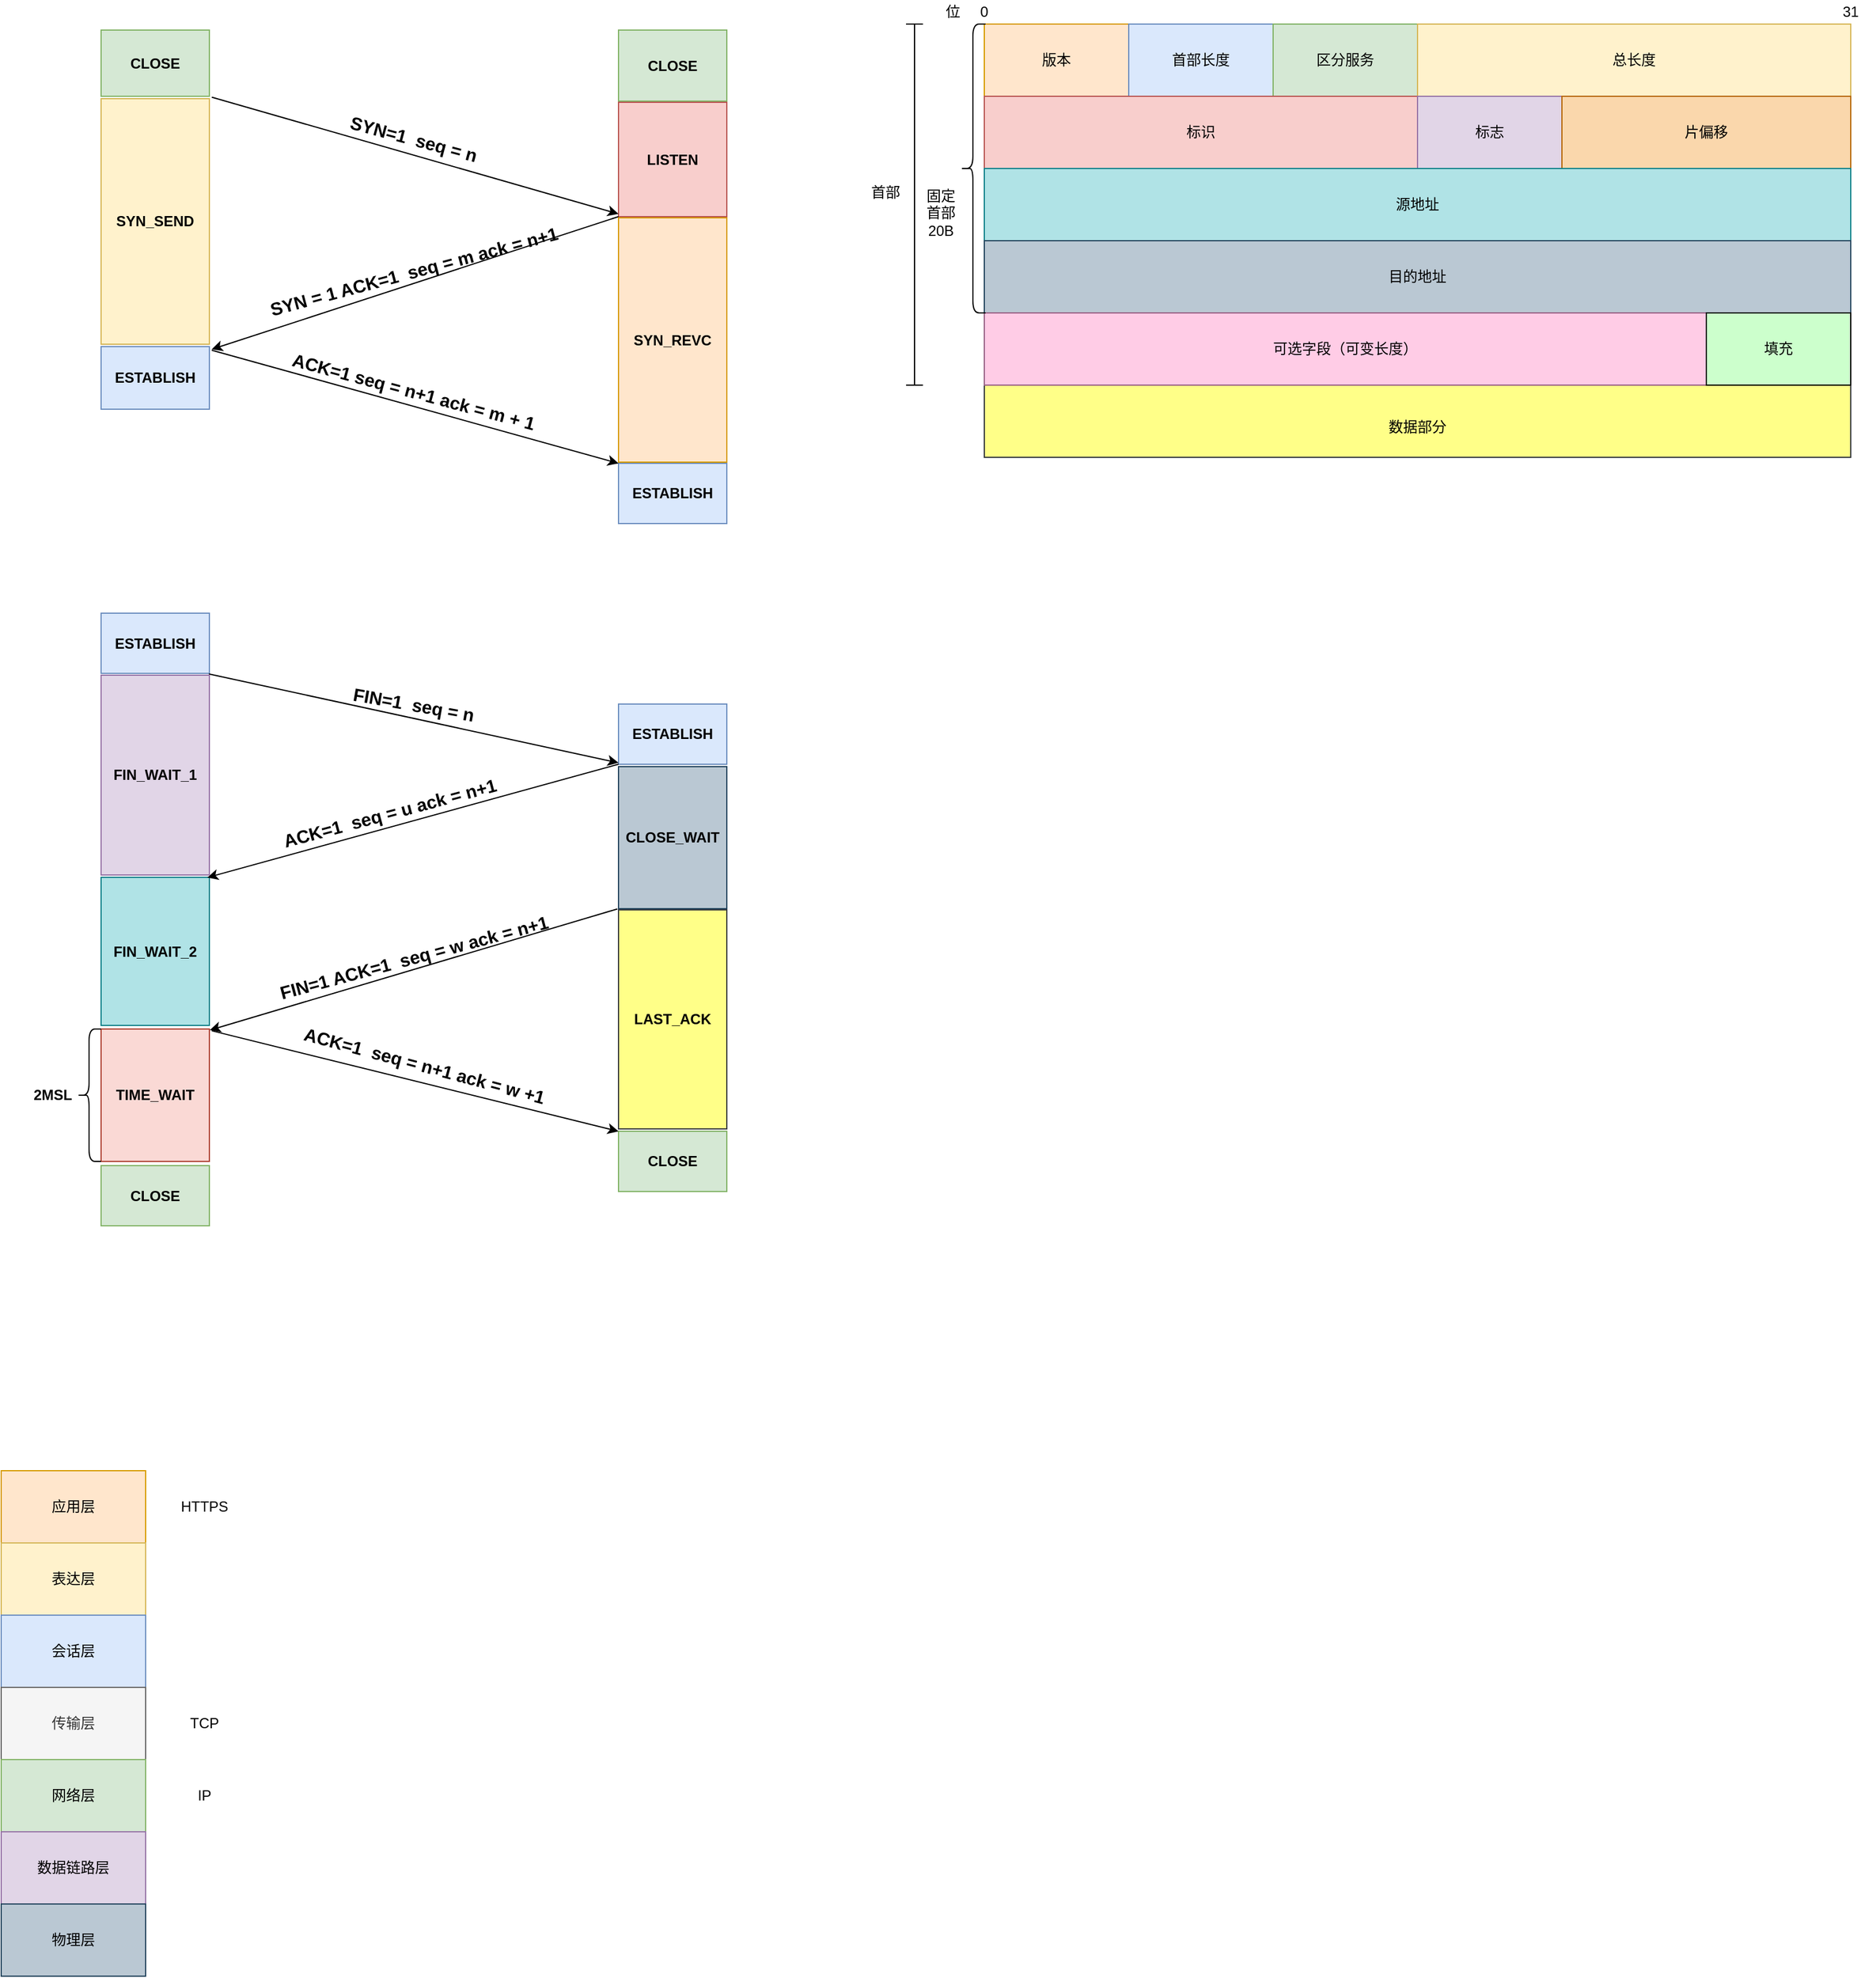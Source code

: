 <mxfile version="12.6.1" type="github">
  <diagram id="9FEHb_WLnoKMGhMwpZKW" name="第 1 页">
    <mxGraphModel dx="868" dy="460" grid="0" gridSize="10" guides="1" tooltips="1" connect="1" arrows="1" fold="1" page="1" pageScale="1" pageWidth="4681" pageHeight="3300" math="0" shadow="0">
      <root>
        <mxCell id="0"/>
        <mxCell id="1" parent="0"/>
        <mxCell id="2O-RAt6t5xSQddA-2Dkh-2" value="CLOSE" style="rounded=0;whiteSpace=wrap;html=1;fillColor=#d5e8d4;strokeColor=#82b366;fontStyle=1" parent="1" vertex="1">
          <mxGeometry x="282" y="134" width="90" height="55" as="geometry"/>
        </mxCell>
        <mxCell id="2O-RAt6t5xSQddA-2Dkh-3" value="LISTEN" style="rounded=0;whiteSpace=wrap;html=1;fillColor=#f8cecc;strokeColor=#b85450;fontStyle=1" parent="1" vertex="1">
          <mxGeometry x="712" y="194" width="90" height="95" as="geometry"/>
        </mxCell>
        <mxCell id="2O-RAt6t5xSQddA-2Dkh-5" value="" style="endArrow=classic;html=1;entryX=0;entryY=0.976;entryDx=0;entryDy=0;entryPerimeter=0;exitX=1.022;exitY=1.014;exitDx=0;exitDy=0;exitPerimeter=0;fontStyle=1" parent="1" source="2O-RAt6t5xSQddA-2Dkh-2" target="2O-RAt6t5xSQddA-2Dkh-3" edge="1">
          <mxGeometry width="50" height="50" relative="1" as="geometry">
            <mxPoint x="72" y="179" as="sourcePoint"/>
            <mxPoint x="122" y="129" as="targetPoint"/>
          </mxGeometry>
        </mxCell>
        <mxCell id="2O-RAt6t5xSQddA-2Dkh-6" value="ESTABLISH" style="rounded=0;whiteSpace=wrap;html=1;fillColor=#dae8fc;strokeColor=#6c8ebf;fontStyle=1" parent="1" vertex="1">
          <mxGeometry x="282" y="397" width="90" height="52" as="geometry"/>
        </mxCell>
        <mxCell id="2O-RAt6t5xSQddA-2Dkh-7" value="" style="endArrow=classic;html=1;exitX=0;exitY=1;exitDx=0;exitDy=0;exitPerimeter=0;entryX=1.022;entryY=0.043;entryDx=0;entryDy=0;entryPerimeter=0;fontStyle=1" parent="1" source="2O-RAt6t5xSQddA-2Dkh-3" target="2O-RAt6t5xSQddA-2Dkh-6" edge="1">
          <mxGeometry width="50" height="50" relative="1" as="geometry">
            <mxPoint x="102" y="459" as="sourcePoint"/>
            <mxPoint x="152" y="409" as="targetPoint"/>
          </mxGeometry>
        </mxCell>
        <mxCell id="2O-RAt6t5xSQddA-2Dkh-8" value="ESTABLISH" style="rounded=0;whiteSpace=wrap;html=1;fillColor=#dae8fc;strokeColor=#6c8ebf;fontStyle=1" parent="1" vertex="1">
          <mxGeometry x="712" y="494" width="90" height="50" as="geometry"/>
        </mxCell>
        <mxCell id="2O-RAt6t5xSQddA-2Dkh-9" value="" style="endArrow=classic;html=1;entryX=0;entryY=0;entryDx=0;entryDy=0;entryPerimeter=0;exitX=1.022;exitY=0.057;exitDx=0;exitDy=0;exitPerimeter=0;fontStyle=1" parent="1" source="2O-RAt6t5xSQddA-2Dkh-6" target="2O-RAt6t5xSQddA-2Dkh-8" edge="1">
          <mxGeometry width="50" height="50" relative="1" as="geometry">
            <mxPoint x="383.98" y="235.96" as="sourcePoint"/>
            <mxPoint x="982" y="284.92" as="targetPoint"/>
          </mxGeometry>
        </mxCell>
        <mxCell id="2O-RAt6t5xSQddA-2Dkh-10" value="ESTABLISH" style="rounded=0;whiteSpace=wrap;html=1;fillColor=#dae8fc;strokeColor=#6c8ebf;fontStyle=1" parent="1" vertex="1">
          <mxGeometry x="282" y="618.5" width="90" height="50" as="geometry"/>
        </mxCell>
        <mxCell id="2O-RAt6t5xSQddA-2Dkh-11" value="ESTABLISH" style="rounded=0;whiteSpace=wrap;html=1;fillColor=#dae8fc;strokeColor=#6c8ebf;fontStyle=1" parent="1" vertex="1">
          <mxGeometry x="712" y="694" width="90" height="50" as="geometry"/>
        </mxCell>
        <mxCell id="2O-RAt6t5xSQddA-2Dkh-12" value="" style="endArrow=classic;html=1;entryX=0;entryY=0.976;entryDx=0;entryDy=0;entryPerimeter=0;exitX=0.996;exitY=-0.006;exitDx=0;exitDy=0;exitPerimeter=0;strokeWidth=1;fontStyle=1" parent="1" source="2O-RAt6t5xSQddA-2Dkh-21" target="2O-RAt6t5xSQddA-2Dkh-11" edge="1">
          <mxGeometry width="50" height="50" relative="1" as="geometry">
            <mxPoint x="374" y="656" as="sourcePoint"/>
            <mxPoint x="122" y="559" as="targetPoint"/>
          </mxGeometry>
        </mxCell>
        <mxCell id="2O-RAt6t5xSQddA-2Dkh-13" value="&lt;span style=&quot;white-space: normal&quot;&gt;FIN_WAIT_2&lt;/span&gt;" style="rounded=0;whiteSpace=wrap;html=1;fillColor=#b0e3e6;strokeColor=#0e8088;fontStyle=1" parent="1" vertex="1">
          <mxGeometry x="282" y="838" width="90" height="123" as="geometry"/>
        </mxCell>
        <mxCell id="2O-RAt6t5xSQddA-2Dkh-14" value="" style="endArrow=classic;html=1;exitX=0;exitY=1;exitDx=0;exitDy=0;exitPerimeter=0;entryX=0.981;entryY=0.001;entryDx=0;entryDy=0;entryPerimeter=0;fontStyle=1" parent="1" source="2O-RAt6t5xSQddA-2Dkh-11" target="2O-RAt6t5xSQddA-2Dkh-13" edge="1">
          <mxGeometry width="50" height="50" relative="1" as="geometry">
            <mxPoint x="102" y="889" as="sourcePoint"/>
            <mxPoint x="374" y="834" as="targetPoint"/>
          </mxGeometry>
        </mxCell>
        <mxCell id="2O-RAt6t5xSQddA-2Dkh-15" value="CLOSE" style="rounded=0;whiteSpace=wrap;html=1;fillColor=#d5e8d4;strokeColor=#82b366;fontStyle=1" parent="1" vertex="1">
          <mxGeometry x="712" y="1049" width="90" height="50" as="geometry"/>
        </mxCell>
        <mxCell id="2O-RAt6t5xSQddA-2Dkh-16" value="" style="endArrow=classic;html=1;entryX=0;entryY=0;entryDx=0;entryDy=0;entryPerimeter=0;exitX=1.022;exitY=1.036;exitDx=0;exitDy=0;exitPerimeter=0;fontStyle=1" parent="1" source="2O-RAt6t5xSQddA-2Dkh-13" target="2O-RAt6t5xSQddA-2Dkh-15" edge="1">
          <mxGeometry width="50" height="50" relative="1" as="geometry">
            <mxPoint x="383.98" y="665.96" as="sourcePoint"/>
            <mxPoint x="982" y="714.92" as="targetPoint"/>
          </mxGeometry>
        </mxCell>
        <mxCell id="2O-RAt6t5xSQddA-2Dkh-17" value="SYN_SEND" style="rounded=0;whiteSpace=wrap;html=1;fillColor=#fff2cc;strokeColor=#d6b656;fontStyle=1" parent="1" vertex="1">
          <mxGeometry x="282" y="191" width="90" height="204" as="geometry"/>
        </mxCell>
        <mxCell id="2O-RAt6t5xSQddA-2Dkh-18" value="SYN_REVC" style="rounded=0;whiteSpace=wrap;html=1;fillColor=#ffe6cc;strokeColor=#d79b00;fontStyle=1" parent="1" vertex="1">
          <mxGeometry x="712" y="290" width="90" height="203" as="geometry"/>
        </mxCell>
        <mxCell id="2O-RAt6t5xSQddA-2Dkh-19" value="CLOSE_WAIT" style="rounded=0;whiteSpace=wrap;html=1;fillColor=#bac8d3;strokeColor=#23445d;fontStyle=1" parent="1" vertex="1">
          <mxGeometry x="712" y="746" width="90" height="118" as="geometry"/>
        </mxCell>
        <mxCell id="2O-RAt6t5xSQddA-2Dkh-20" value="" style="endArrow=classic;html=1;exitX=-0.011;exitY=1.002;exitDx=0;exitDy=0;exitPerimeter=0;entryX=1.004;entryY=1.032;entryDx=0;entryDy=0;entryPerimeter=0;fontStyle=1" parent="1" source="2O-RAt6t5xSQddA-2Dkh-19" target="2O-RAt6t5xSQddA-2Dkh-13" edge="1">
          <mxGeometry width="50" height="50" relative="1" as="geometry">
            <mxPoint x="907" y="719" as="sourcePoint"/>
            <mxPoint x="383.98" y="845.02" as="targetPoint"/>
          </mxGeometry>
        </mxCell>
        <mxCell id="2O-RAt6t5xSQddA-2Dkh-21" value="FIN_WAIT_1" style="rounded=0;whiteSpace=wrap;html=1;fillColor=#e1d5e7;strokeColor=#9673a6;fontStyle=1" parent="1" vertex="1">
          <mxGeometry x="282" y="670" width="90" height="166" as="geometry"/>
        </mxCell>
        <mxCell id="2O-RAt6t5xSQddA-2Dkh-22" value="TIME_WAIT" style="rounded=0;whiteSpace=wrap;html=1;fillColor=#fad9d5;strokeColor=#ae4132;fontStyle=1" parent="1" vertex="1">
          <mxGeometry x="282" y="964" width="90" height="110" as="geometry"/>
        </mxCell>
        <mxCell id="2O-RAt6t5xSQddA-2Dkh-23" value="LAST_ACK" style="rounded=0;whiteSpace=wrap;html=1;fillColor=#ffff88;strokeColor=#36393d;fontStyle=1" parent="1" vertex="1">
          <mxGeometry x="712" y="865" width="90" height="182" as="geometry"/>
        </mxCell>
        <mxCell id="2O-RAt6t5xSQddA-2Dkh-25" value="CLOSE" style="rounded=0;whiteSpace=wrap;html=1;fillColor=#d5e8d4;strokeColor=#82b366;fontStyle=1" parent="1" vertex="1">
          <mxGeometry x="282" y="1077.5" width="90" height="50" as="geometry"/>
        </mxCell>
        <mxCell id="2O-RAt6t5xSQddA-2Dkh-26" value="CLOSE" style="rounded=0;whiteSpace=wrap;html=1;fillColor=#d5e8d4;strokeColor=#82b366;fontStyle=1" parent="1" vertex="1">
          <mxGeometry x="712" y="134" width="90" height="59" as="geometry"/>
        </mxCell>
        <mxCell id="2O-RAt6t5xSQddA-2Dkh-28" value="&lt;span style=&quot;white-space: nowrap; font-size: 15px;&quot;&gt;SYN=1&amp;nbsp; seq = n&lt;/span&gt;" style="text;html=1;strokeColor=none;fillColor=none;align=center;verticalAlign=middle;whiteSpace=wrap;rounded=0;rotation=15;fontStyle=1;fontSize=15;" parent="1" vertex="1">
          <mxGeometry x="522" y="214" width="40" height="20" as="geometry"/>
        </mxCell>
        <mxCell id="2O-RAt6t5xSQddA-2Dkh-29" value="&lt;span style=&quot;white-space: nowrap ; font-size: 15px&quot;&gt;SYN = 1 ACK=1&amp;nbsp; seq = m ack = n+1&lt;/span&gt;" style="text;html=1;strokeColor=none;fillColor=none;align=center;verticalAlign=middle;whiteSpace=wrap;rounded=0;rotation=-15;fontStyle=1;fontSize=15;" parent="1" vertex="1">
          <mxGeometry x="522" y="324" width="40" height="20" as="geometry"/>
        </mxCell>
        <mxCell id="2O-RAt6t5xSQddA-2Dkh-30" value="&lt;span style=&quot;white-space: nowrap ; font-size: 15px&quot;&gt;ACK=1 seq = n+1 ack = m + 1&lt;/span&gt;" style="text;html=1;strokeColor=none;fillColor=none;align=center;verticalAlign=middle;whiteSpace=wrap;rounded=0;rotation=15;fontStyle=1;fontSize=15;" parent="1" vertex="1">
          <mxGeometry x="522" y="424" width="40" height="20" as="geometry"/>
        </mxCell>
        <mxCell id="2O-RAt6t5xSQddA-2Dkh-34" value="&lt;span style=&quot;white-space: nowrap; font-size: 15px;&quot;&gt;FIN=1&amp;nbsp; seq = n&lt;/span&gt;" style="text;html=1;strokeColor=none;fillColor=none;align=center;verticalAlign=middle;whiteSpace=wrap;rounded=0;rotation=10;fontStyle=1;fontSize=15;" parent="1" vertex="1">
          <mxGeometry x="522" y="684" width="40" height="20" as="geometry"/>
        </mxCell>
        <mxCell id="2O-RAt6t5xSQddA-2Dkh-35" value="&lt;span style=&quot;white-space: nowrap; font-size: 15px;&quot;&gt;ACK=1&amp;nbsp; seq = u ack = n+1&lt;/span&gt;" style="text;html=1;strokeColor=none;fillColor=none;align=center;verticalAlign=middle;whiteSpace=wrap;rounded=0;rotation=-15;fontStyle=1;fontSize=15;" parent="1" vertex="1">
          <mxGeometry x="502" y="774" width="40" height="20" as="geometry"/>
        </mxCell>
        <mxCell id="2O-RAt6t5xSQddA-2Dkh-36" value="&lt;span style=&quot;white-space: nowrap ; font-size: 15px&quot;&gt;FIN=1 ACK=1&amp;nbsp; seq = w ack = n+1&lt;/span&gt;" style="text;html=1;strokeColor=none;fillColor=none;align=center;verticalAlign=middle;whiteSpace=wrap;rounded=0;rotation=-15;fontStyle=1;fontSize=15;" parent="1" vertex="1">
          <mxGeometry x="522" y="894" width="40" height="20" as="geometry"/>
        </mxCell>
        <mxCell id="2O-RAt6t5xSQddA-2Dkh-37" value="&lt;span style=&quot;white-space: nowrap ; font-size: 15px&quot;&gt;ACK=1&amp;nbsp; seq = n+1 ack = w +1&lt;/span&gt;" style="text;html=1;strokeColor=none;fillColor=none;align=center;verticalAlign=middle;whiteSpace=wrap;rounded=0;rotation=15;fontStyle=1;fontSize=15;" parent="1" vertex="1">
          <mxGeometry x="491" y="984" width="120" height="20" as="geometry"/>
        </mxCell>
        <mxCell id="2O-RAt6t5xSQddA-2Dkh-39" value="" style="shape=curlyBracket;whiteSpace=wrap;html=1;rounded=1;fontStyle=1" parent="1" vertex="1">
          <mxGeometry x="262" y="964" width="20" height="110" as="geometry"/>
        </mxCell>
        <mxCell id="2O-RAt6t5xSQddA-2Dkh-40" value="2MSL" style="text;html=1;strokeColor=none;fillColor=none;align=center;verticalAlign=middle;whiteSpace=wrap;rounded=0;fontStyle=1" parent="1" vertex="1">
          <mxGeometry x="222" y="1009" width="40" height="20" as="geometry"/>
        </mxCell>
        <mxCell id="qRrR4wtWYgaU1bSzEdhg-1" value="" style="rounded=0;whiteSpace=wrap;html=1;fillColor=#ffff88;strokeColor=#36393d;" parent="1" vertex="1">
          <mxGeometry x="1016" y="129" width="720" height="360" as="geometry"/>
        </mxCell>
        <mxCell id="qRrR4wtWYgaU1bSzEdhg-2" value="版本" style="rounded=0;whiteSpace=wrap;html=1;fillColor=#ffe6cc;strokeColor=#d79b00;" parent="1" vertex="1">
          <mxGeometry x="1016" y="129" width="120" height="60" as="geometry"/>
        </mxCell>
        <mxCell id="qRrR4wtWYgaU1bSzEdhg-3" value="首部长度" style="rounded=0;whiteSpace=wrap;html=1;fillColor=#dae8fc;strokeColor=#6c8ebf;" parent="1" vertex="1">
          <mxGeometry x="1136" y="129" width="120" height="60" as="geometry"/>
        </mxCell>
        <mxCell id="qRrR4wtWYgaU1bSzEdhg-4" value="区分服务" style="rounded=0;whiteSpace=wrap;html=1;fillColor=#d5e8d4;strokeColor=#82b366;" parent="1" vertex="1">
          <mxGeometry x="1256" y="129" width="120" height="60" as="geometry"/>
        </mxCell>
        <mxCell id="qRrR4wtWYgaU1bSzEdhg-5" value="总长度" style="rounded=0;whiteSpace=wrap;html=1;fillColor=#fff2cc;strokeColor=#d6b656;" parent="1" vertex="1">
          <mxGeometry x="1376" y="129" width="360" height="60" as="geometry"/>
        </mxCell>
        <mxCell id="qRrR4wtWYgaU1bSzEdhg-6" value="位" style="text;html=1;strokeColor=none;fillColor=none;align=center;verticalAlign=middle;whiteSpace=wrap;rounded=0;" parent="1" vertex="1">
          <mxGeometry x="970" y="109" width="40" height="20" as="geometry"/>
        </mxCell>
        <mxCell id="qRrR4wtWYgaU1bSzEdhg-7" value="0" style="text;html=1;strokeColor=none;fillColor=none;align=center;verticalAlign=middle;whiteSpace=wrap;rounded=0;" parent="1" vertex="1">
          <mxGeometry x="996" y="109" width="40" height="20" as="geometry"/>
        </mxCell>
        <mxCell id="qRrR4wtWYgaU1bSzEdhg-10" value="31" style="text;html=1;strokeColor=none;fillColor=none;align=center;verticalAlign=middle;whiteSpace=wrap;rounded=0;" parent="1" vertex="1">
          <mxGeometry x="1716" y="109" width="40" height="20" as="geometry"/>
        </mxCell>
        <mxCell id="qRrR4wtWYgaU1bSzEdhg-11" value="标识" style="rounded=0;whiteSpace=wrap;html=1;fillColor=#f8cecc;strokeColor=#b85450;" parent="1" vertex="1">
          <mxGeometry x="1016" y="189" width="360" height="60" as="geometry"/>
        </mxCell>
        <mxCell id="qRrR4wtWYgaU1bSzEdhg-12" value="标志" style="rounded=0;whiteSpace=wrap;html=1;fillColor=#e1d5e7;strokeColor=#9673a6;" parent="1" vertex="1">
          <mxGeometry x="1376" y="189" width="120" height="60" as="geometry"/>
        </mxCell>
        <mxCell id="qRrR4wtWYgaU1bSzEdhg-13" value="片偏移" style="rounded=0;whiteSpace=wrap;html=1;fillColor=#fad7ac;strokeColor=#b46504;" parent="1" vertex="1">
          <mxGeometry x="1496" y="189" width="240" height="60" as="geometry"/>
        </mxCell>
        <mxCell id="qRrR4wtWYgaU1bSzEdhg-14" value="源地址" style="rounded=0;whiteSpace=wrap;html=1;fillColor=#b0e3e6;strokeColor=#0e8088;" parent="1" vertex="1">
          <mxGeometry x="1016" y="249" width="720" height="60" as="geometry"/>
        </mxCell>
        <mxCell id="qRrR4wtWYgaU1bSzEdhg-15" value="目的地址" style="rounded=0;whiteSpace=wrap;html=1;fillColor=#bac8d3;strokeColor=#23445d;" parent="1" vertex="1">
          <mxGeometry x="1016" y="309" width="720" height="60" as="geometry"/>
        </mxCell>
        <mxCell id="qRrR4wtWYgaU1bSzEdhg-16" value="可选字段（可变长度）" style="rounded=0;whiteSpace=wrap;html=1;fillColor=#FFCCE6;strokeColor=#996185;gradientColor=none;" parent="1" vertex="1">
          <mxGeometry x="1016" y="369" width="600" height="60" as="geometry"/>
        </mxCell>
        <mxCell id="qRrR4wtWYgaU1bSzEdhg-17" value="填充" style="rounded=0;whiteSpace=wrap;html=1;fillColor=#CCFFCC;" parent="1" vertex="1">
          <mxGeometry x="1616" y="369" width="120" height="60" as="geometry"/>
        </mxCell>
        <mxCell id="qRrR4wtWYgaU1bSzEdhg-18" value="数据部分" style="text;html=1;strokeColor=none;fillColor=none;align=center;verticalAlign=middle;whiteSpace=wrap;rounded=0;" parent="1" vertex="1">
          <mxGeometry x="1338" y="454" width="76" height="20" as="geometry"/>
        </mxCell>
        <mxCell id="qRrR4wtWYgaU1bSzEdhg-19" value="" style="shape=curlyBracket;whiteSpace=wrap;html=1;rounded=1;fillColor=#CCFFCC;gradientColor=none;" parent="1" vertex="1">
          <mxGeometry x="996" y="129" width="21" height="240" as="geometry"/>
        </mxCell>
        <mxCell id="qRrR4wtWYgaU1bSzEdhg-20" value="固定首部20B" style="text;html=1;strokeColor=none;fillColor=none;align=center;verticalAlign=middle;whiteSpace=wrap;rounded=0;" parent="1" vertex="1">
          <mxGeometry x="964" y="281" width="32" height="10" as="geometry"/>
        </mxCell>
        <mxCell id="qRrR4wtWYgaU1bSzEdhg-21" value="" style="shape=crossbar;whiteSpace=wrap;html=1;rounded=1;fillColor=#CCFFCC;gradientColor=none;rotation=-90;" parent="1" vertex="1">
          <mxGeometry x="808" y="272" width="300" height="14" as="geometry"/>
        </mxCell>
        <mxCell id="qRrR4wtWYgaU1bSzEdhg-24" value="首部" style="text;html=1;strokeColor=none;fillColor=none;align=center;verticalAlign=middle;whiteSpace=wrap;rounded=0;" parent="1" vertex="1">
          <mxGeometry x="914" y="259" width="40" height="20" as="geometry"/>
        </mxCell>
        <mxCell id="h2IskBx0nk-Yqp2oE1Jk-1" value="应用层" style="rounded=0;whiteSpace=wrap;html=1;fillColor=#ffe6cc;strokeColor=#d79b00;" vertex="1" parent="1">
          <mxGeometry x="199" y="1331" width="120" height="60" as="geometry"/>
        </mxCell>
        <mxCell id="h2IskBx0nk-Yqp2oE1Jk-2" value="表达层" style="rounded=0;whiteSpace=wrap;html=1;fillColor=#fff2cc;strokeColor=#d6b656;" vertex="1" parent="1">
          <mxGeometry x="199" y="1391" width="120" height="60" as="geometry"/>
        </mxCell>
        <mxCell id="h2IskBx0nk-Yqp2oE1Jk-3" value="会话层" style="rounded=0;whiteSpace=wrap;html=1;fillColor=#dae8fc;strokeColor=#6c8ebf;" vertex="1" parent="1">
          <mxGeometry x="199" y="1451" width="120" height="60" as="geometry"/>
        </mxCell>
        <mxCell id="h2IskBx0nk-Yqp2oE1Jk-4" value="传输层" style="rounded=0;whiteSpace=wrap;html=1;fillColor=#f5f5f5;strokeColor=#666666;fontColor=#333333;" vertex="1" parent="1">
          <mxGeometry x="199" y="1511" width="120" height="60" as="geometry"/>
        </mxCell>
        <mxCell id="h2IskBx0nk-Yqp2oE1Jk-5" value="网络层" style="rounded=0;whiteSpace=wrap;html=1;fillColor=#d5e8d4;strokeColor=#82b366;" vertex="1" parent="1">
          <mxGeometry x="199" y="1571" width="120" height="60" as="geometry"/>
        </mxCell>
        <mxCell id="h2IskBx0nk-Yqp2oE1Jk-6" value="数据链路层" style="rounded=0;whiteSpace=wrap;html=1;fillColor=#e1d5e7;strokeColor=#9673a6;" vertex="1" parent="1">
          <mxGeometry x="199" y="1631" width="120" height="60" as="geometry"/>
        </mxCell>
        <mxCell id="h2IskBx0nk-Yqp2oE1Jk-7" value="物理层" style="rounded=0;whiteSpace=wrap;html=1;fillColor=#bac8d3;strokeColor=#23445d;" vertex="1" parent="1">
          <mxGeometry x="199" y="1691" width="120" height="60" as="geometry"/>
        </mxCell>
        <mxCell id="h2IskBx0nk-Yqp2oE1Jk-8" value="HTTPS" style="text;html=1;strokeColor=none;fillColor=none;align=center;verticalAlign=middle;whiteSpace=wrap;rounded=0;" vertex="1" parent="1">
          <mxGeometry x="348" y="1351" width="40" height="20" as="geometry"/>
        </mxCell>
        <mxCell id="h2IskBx0nk-Yqp2oE1Jk-9" value="TCP" style="text;html=1;strokeColor=none;fillColor=none;align=center;verticalAlign=middle;whiteSpace=wrap;rounded=0;" vertex="1" parent="1">
          <mxGeometry x="348" y="1531" width="40" height="20" as="geometry"/>
        </mxCell>
        <mxCell id="h2IskBx0nk-Yqp2oE1Jk-10" value="IP" style="text;html=1;strokeColor=none;fillColor=none;align=center;verticalAlign=middle;whiteSpace=wrap;rounded=0;" vertex="1" parent="1">
          <mxGeometry x="348" y="1591" width="40" height="20" as="geometry"/>
        </mxCell>
      </root>
    </mxGraphModel>
  </diagram>
</mxfile>
